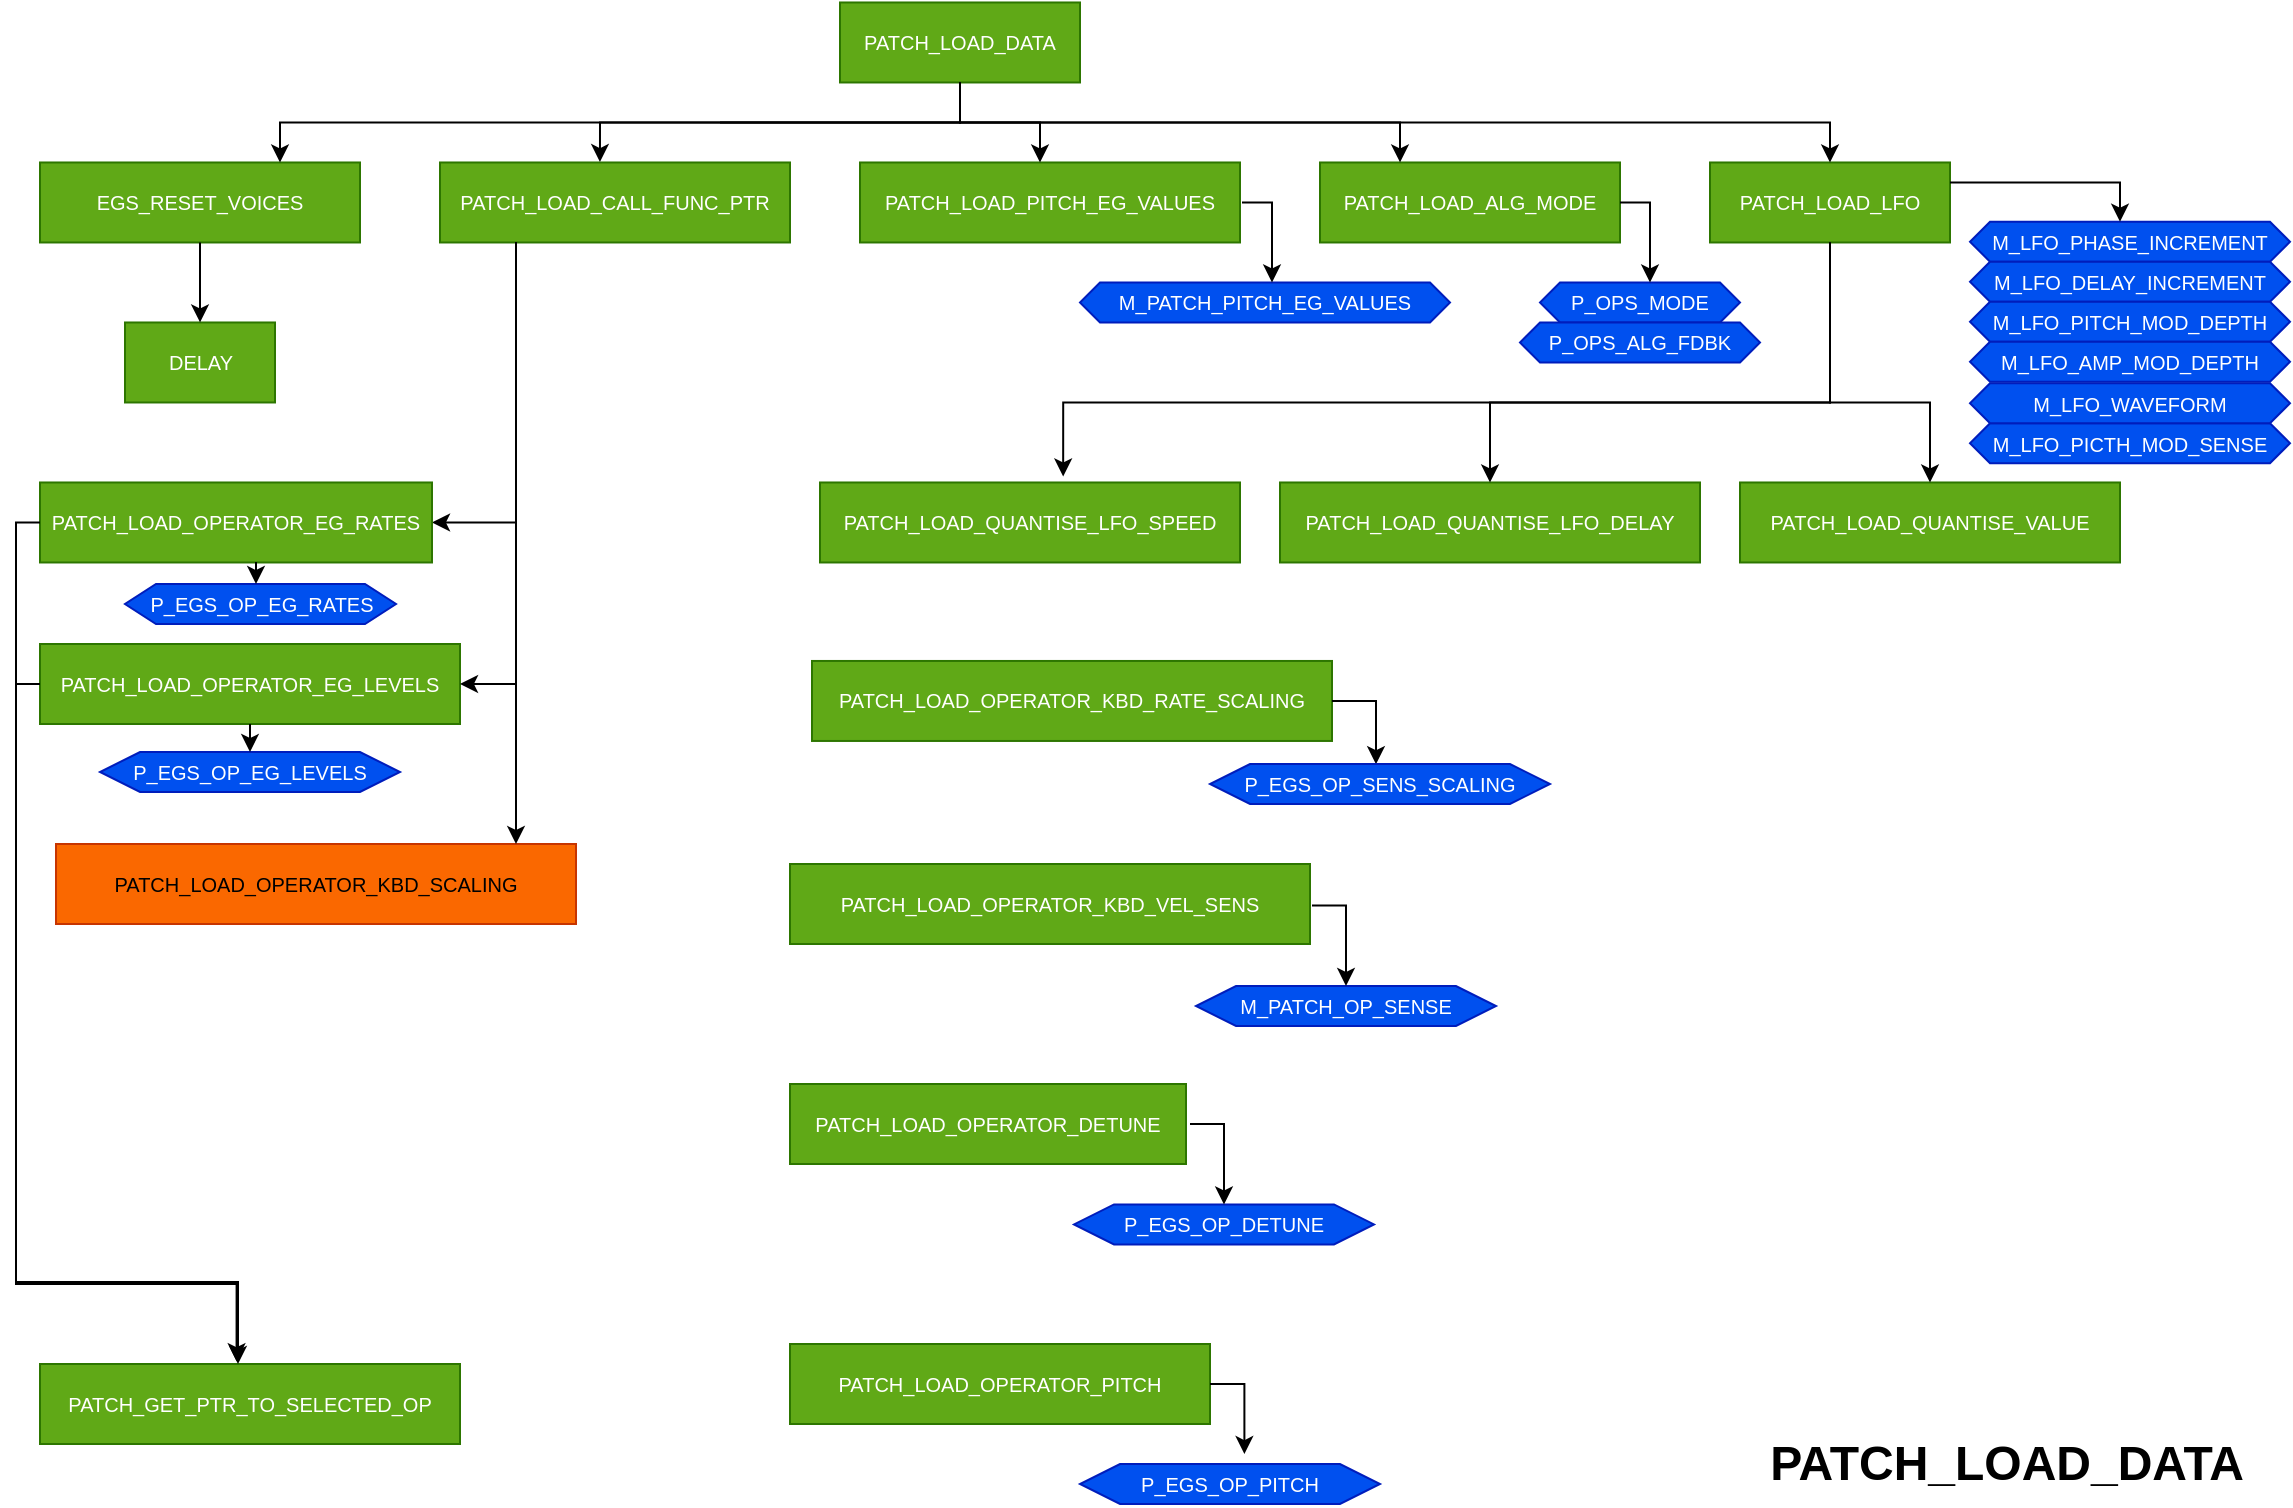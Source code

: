 <mxfile version="21.6.5" type="device">
  <diagram name="Page-1" id="undLFyx_fRWjC1I0D35y">
    <mxGraphModel dx="1113" dy="1144" grid="1" gridSize="10" guides="1" tooltips="1" connect="1" arrows="1" fold="1" page="1" pageScale="1" pageWidth="1169" pageHeight="827" math="0" shadow="0">
      <root>
        <mxCell id="0" />
        <mxCell id="1" parent="0" />
        <mxCell id="gpTX0k5Hapi8h8UuWfs9-1" value="PATCH_LOAD_DATA" style="rounded=0;whiteSpace=wrap;html=1;fontSize=10;fillColor=#60a917;fontColor=#ffffff;strokeColor=#2D7600;" parent="1" vertex="1">
          <mxGeometry x="422" y="39.24" width="120" height="40" as="geometry" />
        </mxCell>
        <mxCell id="gpTX0k5Hapi8h8UuWfs9-2" value="EGS_RESET_VOICES" style="rounded=0;whiteSpace=wrap;html=1;fontSize=10;fillColor=#60a917;fontColor=#ffffff;strokeColor=#2D7600;" parent="1" vertex="1">
          <mxGeometry x="22" y="119.24" width="160" height="40" as="geometry" />
        </mxCell>
        <mxCell id="gpTX0k5Hapi8h8UuWfs9-3" value="" style="endArrow=classic;html=1;rounded=0;entryX=0.75;entryY=0;entryDx=0;entryDy=0;edgeStyle=orthogonalEdgeStyle;" parent="1" source="gpTX0k5Hapi8h8UuWfs9-1" target="gpTX0k5Hapi8h8UuWfs9-2" edge="1">
          <mxGeometry width="50" height="50" relative="1" as="geometry">
            <mxPoint x="352" y="329.24" as="sourcePoint" />
            <mxPoint x="402" y="279.24" as="targetPoint" />
            <Array as="points">
              <mxPoint x="482" y="99.24" />
              <mxPoint x="142" y="99.24" />
            </Array>
          </mxGeometry>
        </mxCell>
        <mxCell id="gpTX0k5Hapi8h8UuWfs9-4" value="PATCH_LOAD_CALL_FUNC_PTR" style="rounded=0;whiteSpace=wrap;html=1;fontSize=10;labelBackgroundColor=none;fillColor=#60a917;fontColor=#ffffff;strokeColor=#2D7600;" parent="1" vertex="1">
          <mxGeometry x="222" y="119.24" width="175" height="40" as="geometry" />
        </mxCell>
        <mxCell id="gpTX0k5Hapi8h8UuWfs9-5" value="" style="endArrow=classic;html=1;rounded=0;entryX=0.457;entryY=-0.005;entryDx=0;entryDy=0;edgeStyle=orthogonalEdgeStyle;exitX=0.5;exitY=1;exitDx=0;exitDy=0;entryPerimeter=0;" parent="1" source="gpTX0k5Hapi8h8UuWfs9-1" target="gpTX0k5Hapi8h8UuWfs9-4" edge="1">
          <mxGeometry width="50" height="50" relative="1" as="geometry">
            <mxPoint x="372" y="89.24" as="sourcePoint" />
            <mxPoint x="270" y="139.24" as="targetPoint" />
            <Array as="points">
              <mxPoint x="482" y="99.24" />
              <mxPoint x="302" y="99.24" />
            </Array>
          </mxGeometry>
        </mxCell>
        <mxCell id="gpTX0k5Hapi8h8UuWfs9-8" value="PATCH_LOAD_PITCH_EG_VALUES" style="rounded=0;whiteSpace=wrap;html=1;fontSize=10;fillColor=#60a917;fontColor=#ffffff;strokeColor=#2D7600;" parent="1" vertex="1">
          <mxGeometry x="432" y="119.24" width="190" height="40" as="geometry" />
        </mxCell>
        <mxCell id="gpTX0k5Hapi8h8UuWfs9-11" value="" style="endArrow=classic;html=1;rounded=0;edgeStyle=orthogonalEdgeStyle;exitX=0.5;exitY=1;exitDx=0;exitDy=0;" parent="1" source="gpTX0k5Hapi8h8UuWfs9-1" edge="1">
          <mxGeometry width="50" height="50" relative="1" as="geometry">
            <mxPoint x="372" y="89.24" as="sourcePoint" />
            <mxPoint x="522" y="119.24" as="targetPoint" />
            <Array as="points">
              <mxPoint x="482" y="99.24" />
              <mxPoint x="522" y="99.24" />
            </Array>
          </mxGeometry>
        </mxCell>
        <mxCell id="gpTX0k5Hapi8h8UuWfs9-12" value="PATCH_LOAD_ALG_MODE" style="rounded=0;whiteSpace=wrap;html=1;fontSize=10;fillColor=#60a917;fontColor=#ffffff;strokeColor=#2D7600;" parent="1" vertex="1">
          <mxGeometry x="662" y="119.24" width="150" height="40" as="geometry" />
        </mxCell>
        <mxCell id="gpTX0k5Hapi8h8UuWfs9-13" value="" style="endArrow=classic;html=1;rounded=0;edgeStyle=orthogonalEdgeStyle;" parent="1" edge="1">
          <mxGeometry width="50" height="50" relative="1" as="geometry">
            <mxPoint x="362" y="99.24" as="sourcePoint" />
            <mxPoint x="702" y="119.24" as="targetPoint" />
            <Array as="points">
              <mxPoint x="702" y="99.24" />
              <mxPoint x="702" y="119.24" />
            </Array>
          </mxGeometry>
        </mxCell>
        <mxCell id="gpTX0k5Hapi8h8UuWfs9-14" value="PATCH_LOAD_LFO" style="rounded=0;whiteSpace=wrap;html=1;fontSize=10;fillColor=#60a917;fontColor=#ffffff;strokeColor=#2D7600;" parent="1" vertex="1">
          <mxGeometry x="857" y="119.24" width="120" height="40" as="geometry" />
        </mxCell>
        <mxCell id="gpTX0k5Hapi8h8UuWfs9-15" value="" style="endArrow=classic;html=1;rounded=0;entryX=0.5;entryY=0;entryDx=0;entryDy=0;edgeStyle=orthogonalEdgeStyle;exitX=0.5;exitY=1;exitDx=0;exitDy=0;" parent="1" source="gpTX0k5Hapi8h8UuWfs9-1" target="gpTX0k5Hapi8h8UuWfs9-14" edge="1">
          <mxGeometry width="50" height="50" relative="1" as="geometry">
            <mxPoint x="372" y="89.24" as="sourcePoint" />
            <mxPoint x="782" y="139.24" as="targetPoint" />
            <Array as="points">
              <mxPoint x="482" y="99.24" />
              <mxPoint x="917" y="99.24" />
            </Array>
          </mxGeometry>
        </mxCell>
        <mxCell id="gpTX0k5Hapi8h8UuWfs9-23" value="PATCH_LOAD_DATA" style="text;strokeColor=none;fillColor=none;html=1;fontSize=24;fontStyle=1;verticalAlign=middle;align=center;" parent="1" vertex="1">
          <mxGeometry x="882" y="750" width="245" height="40" as="geometry" />
        </mxCell>
        <mxCell id="1IfVXIK7xY-bAuSIrkzh-1" value="DELAY" style="rounded=0;whiteSpace=wrap;html=1;fontSize=10;fillColor=#60a917;fontColor=#ffffff;strokeColor=#2D7600;" parent="1" vertex="1">
          <mxGeometry x="64.5" y="199.24" width="75" height="40" as="geometry" />
        </mxCell>
        <mxCell id="1IfVXIK7xY-bAuSIrkzh-2" value="" style="endArrow=classic;html=1;rounded=0;entryX=0.5;entryY=0;entryDx=0;entryDy=0;edgeStyle=orthogonalEdgeStyle;exitX=0.5;exitY=1;exitDx=0;exitDy=0;" parent="1" source="gpTX0k5Hapi8h8UuWfs9-2" target="1IfVXIK7xY-bAuSIrkzh-1" edge="1">
          <mxGeometry width="50" height="50" relative="1" as="geometry">
            <mxPoint x="372" y="89.24" as="sourcePoint" />
            <mxPoint x="232" y="139.24" as="targetPoint" />
            <Array as="points">
              <mxPoint x="102" y="199.24" />
            </Array>
          </mxGeometry>
        </mxCell>
        <mxCell id="1IfVXIK7xY-bAuSIrkzh-3" value="PATCH_LOAD_QUANTISE_LFO_SPEED" style="rounded=0;whiteSpace=wrap;html=1;fontSize=10;fillColor=#60a917;fontColor=#ffffff;strokeColor=#2D7600;" parent="1" vertex="1">
          <mxGeometry x="412" y="279.24" width="210" height="40" as="geometry" />
        </mxCell>
        <mxCell id="1IfVXIK7xY-bAuSIrkzh-4" value="PATCH_LOAD_QUANTISE_LFO_DELAY" style="rounded=0;whiteSpace=wrap;html=1;fontSize=10;fillColor=#60a917;fontColor=#ffffff;strokeColor=#2D7600;" parent="1" vertex="1">
          <mxGeometry x="642" y="279.24" width="210" height="40" as="geometry" />
        </mxCell>
        <mxCell id="1IfVXIK7xY-bAuSIrkzh-5" value="PATCH_LOAD_QUANTISE_VALUE" style="rounded=0;whiteSpace=wrap;html=1;fontSize=10;fillColor=#60a917;fontColor=#ffffff;strokeColor=#2D7600;" parent="1" vertex="1">
          <mxGeometry x="872" y="279.24" width="190" height="40" as="geometry" />
        </mxCell>
        <mxCell id="1IfVXIK7xY-bAuSIrkzh-6" value="" style="endArrow=classic;html=1;rounded=0;entryX=0.5;entryY=0;entryDx=0;entryDy=0;edgeStyle=orthogonalEdgeStyle;exitX=0.5;exitY=1;exitDx=0;exitDy=0;" parent="1" source="gpTX0k5Hapi8h8UuWfs9-14" target="1IfVXIK7xY-bAuSIrkzh-5" edge="1">
          <mxGeometry width="50" height="50" relative="1" as="geometry">
            <mxPoint x="922" y="159.24" as="sourcePoint" />
            <mxPoint x="937" y="349.24" as="targetPoint" />
            <Array as="points">
              <mxPoint x="917" y="239.24" />
              <mxPoint x="967" y="239.24" />
            </Array>
          </mxGeometry>
        </mxCell>
        <mxCell id="1IfVXIK7xY-bAuSIrkzh-7" value="" style="endArrow=classic;html=1;rounded=0;entryX=0.5;entryY=0;entryDx=0;entryDy=0;edgeStyle=orthogonalEdgeStyle;exitX=0.5;exitY=1;exitDx=0;exitDy=0;" parent="1" source="gpTX0k5Hapi8h8UuWfs9-14" target="1IfVXIK7xY-bAuSIrkzh-4" edge="1">
          <mxGeometry width="50" height="50" relative="1" as="geometry">
            <mxPoint x="922" y="159.24" as="sourcePoint" />
            <mxPoint x="977" y="209.24" as="targetPoint" />
            <Array as="points">
              <mxPoint x="917" y="239.24" />
              <mxPoint x="747" y="239.24" />
            </Array>
          </mxGeometry>
        </mxCell>
        <mxCell id="1IfVXIK7xY-bAuSIrkzh-8" value="" style="endArrow=classic;html=1;rounded=0;entryX=0.579;entryY=-0.075;entryDx=0;entryDy=0;edgeStyle=orthogonalEdgeStyle;exitX=0.5;exitY=1;exitDx=0;exitDy=0;entryPerimeter=0;" parent="1" source="gpTX0k5Hapi8h8UuWfs9-14" target="1IfVXIK7xY-bAuSIrkzh-3" edge="1">
          <mxGeometry width="50" height="50" relative="1" as="geometry">
            <mxPoint x="717" y="159.24" as="sourcePoint" />
            <mxPoint x="542" y="199.24" as="targetPoint" />
            <Array as="points">
              <mxPoint x="917" y="239.24" />
              <mxPoint x="534" y="239.24" />
            </Array>
          </mxGeometry>
        </mxCell>
        <mxCell id="1IfVXIK7xY-bAuSIrkzh-9" value="" style="endArrow=classic;html=1;rounded=0;edgeStyle=orthogonalEdgeStyle;entryX=1;entryY=0.5;entryDx=0;entryDy=0;" parent="1" target="1IfVXIK7xY-bAuSIrkzh-10" edge="1">
          <mxGeometry width="50" height="50" relative="1" as="geometry">
            <mxPoint x="260" y="160" as="sourcePoint" />
            <mxPoint x="322" y="359.24" as="targetPoint" />
            <Array as="points">
              <mxPoint x="260" y="299" />
            </Array>
          </mxGeometry>
        </mxCell>
        <mxCell id="1IfVXIK7xY-bAuSIrkzh-10" value="PATCH_LOAD_OPERATOR_EG_RATES" style="rounded=0;whiteSpace=wrap;html=1;fontSize=10;fillColor=#60a917;fontColor=#ffffff;strokeColor=#2D7600;" parent="1" vertex="1">
          <mxGeometry x="22" y="279.24" width="196" height="40" as="geometry" />
        </mxCell>
        <mxCell id="1IfVXIK7xY-bAuSIrkzh-11" value="PATCH_LOAD_OPERATOR_EG_LEVELS" style="rounded=0;whiteSpace=wrap;html=1;fontSize=10;fillColor=#60a917;fontColor=#ffffff;strokeColor=#2D7600;" parent="1" vertex="1">
          <mxGeometry x="22" y="360" width="210" height="40" as="geometry" />
        </mxCell>
        <mxCell id="1IfVXIK7xY-bAuSIrkzh-12" value="PATCH_LOAD_OPERATOR_KBD_RATE_SCALING" style="rounded=0;whiteSpace=wrap;html=1;fontSize=10;fillColor=#60a917;fontColor=#ffffff;strokeColor=#2D7600;" parent="1" vertex="1">
          <mxGeometry x="408" y="368.48" width="260" height="40" as="geometry" />
        </mxCell>
        <mxCell id="1IfVXIK7xY-bAuSIrkzh-13" value="PATCH_GET_PTR_TO_SELECTED_OP" style="rounded=0;whiteSpace=wrap;html=1;fontSize=10;fillColor=#60a917;fontColor=#ffffff;strokeColor=#2D7600;" parent="1" vertex="1">
          <mxGeometry x="22" y="720" width="210" height="40" as="geometry" />
        </mxCell>
        <mxCell id="1IfVXIK7xY-bAuSIrkzh-14" value="PATCH_LOAD_OPERATOR_PITCH" style="rounded=0;whiteSpace=wrap;html=1;fontSize=10;fillColor=#60a917;fontColor=#ffffff;strokeColor=#2D7600;" parent="1" vertex="1">
          <mxGeometry x="397" y="710" width="210" height="40" as="geometry" />
        </mxCell>
        <mxCell id="1IfVXIK7xY-bAuSIrkzh-15" value="PATCH_LOAD_OPERATOR_KBD_VEL_SENS" style="rounded=0;whiteSpace=wrap;html=1;fontSize=10;fillColor=#60a917;fontColor=#ffffff;strokeColor=#2D7600;" parent="1" vertex="1">
          <mxGeometry x="397" y="470" width="260" height="40" as="geometry" />
        </mxCell>
        <mxCell id="1IfVXIK7xY-bAuSIrkzh-16" value="PATCH_LOAD_OPERATOR_DETUNE" style="rounded=0;whiteSpace=wrap;html=1;fontSize=10;fillColor=#60a917;fontColor=#ffffff;strokeColor=#2D7600;" parent="1" vertex="1">
          <mxGeometry x="397" y="580" width="198" height="40" as="geometry" />
        </mxCell>
        <mxCell id="1IfVXIK7xY-bAuSIrkzh-17" value="PATCH_LOAD_OPERATOR_KBD_SCALING" style="rounded=0;whiteSpace=wrap;html=1;fontSize=10;fillColor=#fa6800;fontColor=#000000;strokeColor=#C73500;" parent="1" vertex="1">
          <mxGeometry x="30" y="460" width="260" height="40" as="geometry" />
        </mxCell>
        <mxCell id="AaG6gOxwxbP_T1DJBGn1-2" value="" style="endArrow=classic;html=1;rounded=0;edgeStyle=orthogonalEdgeStyle;entryX=0.468;entryY=-0.035;entryDx=0;entryDy=0;entryPerimeter=0;exitX=0;exitY=0.5;exitDx=0;exitDy=0;" parent="1" source="1IfVXIK7xY-bAuSIrkzh-10" target="1IfVXIK7xY-bAuSIrkzh-13" edge="1">
          <mxGeometry width="50" height="50" relative="1" as="geometry">
            <mxPoint x="312" y="169.24" as="sourcePoint" />
            <mxPoint x="101.33" y="716.36" as="targetPoint" />
            <Array as="points">
              <mxPoint x="10" y="299" />
              <mxPoint x="10" y="680" />
              <mxPoint x="120" y="680" />
            </Array>
          </mxGeometry>
        </mxCell>
        <mxCell id="AaG6gOxwxbP_T1DJBGn1-3" value="&lt;font style=&quot;font-size: 10px;&quot;&gt;P_EGS_OP_EG_RATES&lt;/font&gt;" style="shape=hexagon;perimeter=hexagonPerimeter2;whiteSpace=wrap;html=1;fixedSize=1;fillColor=#0050ef;fontColor=#ffffff;strokeColor=#001DBC;size=15.5;" parent="1" vertex="1">
          <mxGeometry x="64.5" y="330" width="135.5" height="20" as="geometry" />
        </mxCell>
        <mxCell id="AaG6gOxwxbP_T1DJBGn1-4" value="" style="endArrow=classic;html=1;rounded=0;edgeStyle=orthogonalEdgeStyle;" parent="1" edge="1">
          <mxGeometry width="50" height="50" relative="1" as="geometry">
            <mxPoint x="130" y="319" as="sourcePoint" />
            <mxPoint x="130" y="330" as="targetPoint" />
            <Array as="points">
              <mxPoint x="130" y="330" />
            </Array>
          </mxGeometry>
        </mxCell>
        <mxCell id="AaG6gOxwxbP_T1DJBGn1-5" value="" style="endArrow=classic;html=1;rounded=0;edgeStyle=orthogonalEdgeStyle;entryX=1;entryY=0.5;entryDx=0;entryDy=0;" parent="1" target="1IfVXIK7xY-bAuSIrkzh-11" edge="1">
          <mxGeometry width="50" height="50" relative="1" as="geometry">
            <mxPoint x="260" y="159" as="sourcePoint" />
            <mxPoint x="350" y="389" as="targetPoint" />
            <Array as="points">
              <mxPoint x="260" y="159" />
              <mxPoint x="260" y="380" />
            </Array>
          </mxGeometry>
        </mxCell>
        <mxCell id="AaG6gOxwxbP_T1DJBGn1-6" value="&lt;font style=&quot;font-size: 10px;&quot;&gt;P_EGS_OP_EG_LEVELS&lt;/font&gt;" style="shape=hexagon;perimeter=hexagonPerimeter2;whiteSpace=wrap;html=1;fixedSize=1;fillColor=#0050ef;fontColor=#ffffff;strokeColor=#001DBC;" parent="1" vertex="1">
          <mxGeometry x="52" y="414" width="150" height="20" as="geometry" />
        </mxCell>
        <mxCell id="AaG6gOxwxbP_T1DJBGn1-7" value="" style="endArrow=classic;html=1;rounded=0;edgeStyle=orthogonalEdgeStyle;entryX=0.5;entryY=0;entryDx=0;entryDy=0;exitX=0.5;exitY=1;exitDx=0;exitDy=0;" parent="1" source="1IfVXIK7xY-bAuSIrkzh-11" target="AaG6gOxwxbP_T1DJBGn1-6" edge="1">
          <mxGeometry width="50" height="50" relative="1" as="geometry">
            <mxPoint x="473" y="419.24" as="sourcePoint" />
            <mxPoint x="367" y="526.24" as="targetPoint" />
            <Array as="points">
              <mxPoint x="127" y="414" />
            </Array>
          </mxGeometry>
        </mxCell>
        <mxCell id="AaG6gOxwxbP_T1DJBGn1-8" value="" style="endArrow=classic;html=1;rounded=0;edgeStyle=orthogonalEdgeStyle;exitX=0;exitY=0.5;exitDx=0;exitDy=0;" parent="1" source="1IfVXIK7xY-bAuSIrkzh-11" edge="1">
          <mxGeometry width="50" height="50" relative="1" as="geometry">
            <mxPoint x="371" y="430" as="sourcePoint" />
            <mxPoint x="121" y="720" as="targetPoint" />
            <Array as="points">
              <mxPoint x="10" y="380" />
              <mxPoint x="10" y="679" />
              <mxPoint x="121" y="679" />
            </Array>
          </mxGeometry>
        </mxCell>
        <mxCell id="AaG6gOxwxbP_T1DJBGn1-9" value="&lt;font style=&quot;font-size: 10px;&quot;&gt;M_PATCH_PITCH_EG_VALUES&lt;/font&gt;" style="shape=hexagon;perimeter=hexagonPerimeter2;whiteSpace=wrap;html=1;fixedSize=1;fillColor=#0050ef;fontColor=#ffffff;strokeColor=#001DBC;size=10;" parent="1" vertex="1">
          <mxGeometry x="542" y="179.24" width="185" height="20" as="geometry" />
        </mxCell>
        <mxCell id="AaG6gOxwxbP_T1DJBGn1-10" value="" style="endArrow=classic;html=1;rounded=0;edgeStyle=orthogonalEdgeStyle;exitX=1;exitY=0.5;exitDx=0;exitDy=0;" parent="1" edge="1">
          <mxGeometry width="50" height="50" relative="1" as="geometry">
            <mxPoint x="623" y="139.24" as="sourcePoint" />
            <mxPoint x="638" y="179.24" as="targetPoint" />
            <Array as="points">
              <mxPoint x="638" y="139.24" />
            </Array>
          </mxGeometry>
        </mxCell>
        <mxCell id="AaG6gOxwxbP_T1DJBGn1-11" value="&lt;font style=&quot;font-size: 10px;&quot;&gt;P_OPS_MODE&lt;/font&gt;" style="shape=hexagon;perimeter=hexagonPerimeter2;whiteSpace=wrap;html=1;fixedSize=1;fillColor=#0050ef;fontColor=#ffffff;strokeColor=#001DBC;size=10;" parent="1" vertex="1">
          <mxGeometry x="772" y="179.24" width="100" height="20" as="geometry" />
        </mxCell>
        <mxCell id="AaG6gOxwxbP_T1DJBGn1-12" value="&lt;font style=&quot;font-size: 10px;&quot;&gt;P_OPS_ALG_FDBK&lt;/font&gt;" style="shape=hexagon;perimeter=hexagonPerimeter2;whiteSpace=wrap;html=1;fixedSize=1;fillColor=#0050ef;fontColor=#ffffff;strokeColor=#001DBC;size=10;" parent="1" vertex="1">
          <mxGeometry x="762" y="199.24" width="120" height="20" as="geometry" />
        </mxCell>
        <mxCell id="AaG6gOxwxbP_T1DJBGn1-13" value="" style="endArrow=classic;html=1;rounded=0;edgeStyle=orthogonalEdgeStyle;exitX=1;exitY=0.5;exitDx=0;exitDy=0;" parent="1" source="gpTX0k5Hapi8h8UuWfs9-12" target="AaG6gOxwxbP_T1DJBGn1-11" edge="1">
          <mxGeometry width="50" height="50" relative="1" as="geometry">
            <mxPoint x="633" y="149.24" as="sourcePoint" />
            <mxPoint x="827" y="180" as="targetPoint" />
            <Array as="points">
              <mxPoint x="827" y="139" />
            </Array>
          </mxGeometry>
        </mxCell>
        <mxCell id="AaG6gOxwxbP_T1DJBGn1-14" value="&lt;font style=&quot;font-size: 10px;&quot;&gt;M_LFO_PHASE_INCREMENT&lt;/font&gt;" style="shape=hexagon;perimeter=hexagonPerimeter2;whiteSpace=wrap;html=1;fixedSize=1;fillColor=#0050ef;fontColor=#ffffff;strokeColor=#001DBC;size=10;" parent="1" vertex="1">
          <mxGeometry x="987" y="148.86" width="160" height="20" as="geometry" />
        </mxCell>
        <mxCell id="AaG6gOxwxbP_T1DJBGn1-16" value="&lt;font style=&quot;font-size: 10px;&quot;&gt;M_LFO_DELAY_INCREMENT&lt;/font&gt;" style="shape=hexagon;perimeter=hexagonPerimeter2;whiteSpace=wrap;html=1;fixedSize=1;fillColor=#0050ef;fontColor=#ffffff;strokeColor=#001DBC;size=10;" parent="1" vertex="1">
          <mxGeometry x="987" y="168.86" width="160" height="20" as="geometry" />
        </mxCell>
        <mxCell id="AaG6gOxwxbP_T1DJBGn1-17" value="&lt;font style=&quot;font-size: 10px;&quot;&gt;M_LFO_PITCH_MOD_DEPTH&lt;/font&gt;" style="shape=hexagon;perimeter=hexagonPerimeter2;whiteSpace=wrap;html=1;fixedSize=1;fillColor=#0050ef;fontColor=#ffffff;strokeColor=#001DBC;size=10;" parent="1" vertex="1">
          <mxGeometry x="987" y="188.86" width="160" height="20" as="geometry" />
        </mxCell>
        <mxCell id="AaG6gOxwxbP_T1DJBGn1-18" value="&lt;font style=&quot;font-size: 10px;&quot;&gt;M_LFO_PICTH_MOD_SENSE&lt;/font&gt;" style="shape=hexagon;perimeter=hexagonPerimeter2;whiteSpace=wrap;html=1;fixedSize=1;fillColor=#0050ef;fontColor=#ffffff;strokeColor=#001DBC;size=10;" parent="1" vertex="1">
          <mxGeometry x="987" y="249.62" width="160" height="20" as="geometry" />
        </mxCell>
        <mxCell id="AaG6gOxwxbP_T1DJBGn1-19" value="&lt;font style=&quot;font-size: 10px;&quot;&gt;M_LFO_AMP_MOD_DEPTH&lt;/font&gt;" style="shape=hexagon;perimeter=hexagonPerimeter2;whiteSpace=wrap;html=1;fixedSize=1;fillColor=#0050ef;fontColor=#ffffff;strokeColor=#001DBC;size=10;" parent="1" vertex="1">
          <mxGeometry x="987" y="208.86" width="160" height="20" as="geometry" />
        </mxCell>
        <mxCell id="AaG6gOxwxbP_T1DJBGn1-20" value="&lt;font style=&quot;font-size: 10px;&quot;&gt;M_LFO_WAVEFORM&lt;/font&gt;" style="shape=hexagon;perimeter=hexagonPerimeter2;whiteSpace=wrap;html=1;fixedSize=1;fillColor=#0050ef;fontColor=#ffffff;strokeColor=#001DBC;size=10;" parent="1" vertex="1">
          <mxGeometry x="987" y="229.62" width="160" height="20" as="geometry" />
        </mxCell>
        <mxCell id="AaG6gOxwxbP_T1DJBGn1-21" value="" style="endArrow=classic;html=1;rounded=0;edgeStyle=orthogonalEdgeStyle;exitX=1;exitY=0.25;exitDx=0;exitDy=0;" parent="1" source="gpTX0k5Hapi8h8UuWfs9-14" edge="1">
          <mxGeometry width="50" height="50" relative="1" as="geometry">
            <mxPoint x="1047" y="108.86" as="sourcePoint" />
            <mxPoint x="1062" y="148.86" as="targetPoint" />
            <Array as="points">
              <mxPoint x="1062" y="129" />
            </Array>
          </mxGeometry>
        </mxCell>
        <mxCell id="AaG6gOxwxbP_T1DJBGn1-23" value="" style="endArrow=classic;html=1;rounded=0;edgeStyle=orthogonalEdgeStyle;" parent="1" edge="1">
          <mxGeometry width="50" height="50" relative="1" as="geometry">
            <mxPoint x="260" y="159" as="sourcePoint" />
            <mxPoint x="260" y="460" as="targetPoint" />
            <Array as="points">
              <mxPoint x="260" y="460" />
            </Array>
          </mxGeometry>
        </mxCell>
        <mxCell id="AaG6gOxwxbP_T1DJBGn1-24" value="&lt;font style=&quot;font-size: 10px;&quot;&gt;P_EGS_OP_DETUNE&lt;/font&gt;" style="shape=hexagon;perimeter=hexagonPerimeter2;whiteSpace=wrap;html=1;fixedSize=1;fillColor=#0050ef;fontColor=#ffffff;strokeColor=#001DBC;" parent="1" vertex="1">
          <mxGeometry x="539" y="640.24" width="150" height="20" as="geometry" />
        </mxCell>
        <mxCell id="AaG6gOxwxbP_T1DJBGn1-25" value="" style="endArrow=classic;html=1;rounded=0;edgeStyle=orthogonalEdgeStyle;entryX=0.5;entryY=0;entryDx=0;entryDy=0;" parent="1" target="AaG6gOxwxbP_T1DJBGn1-24" edge="1">
          <mxGeometry width="50" height="50" relative="1" as="geometry">
            <mxPoint x="597" y="600" as="sourcePoint" />
            <mxPoint x="498" y="707.24" as="targetPoint" />
            <Array as="points">
              <mxPoint x="614" y="600.24" />
            </Array>
          </mxGeometry>
        </mxCell>
        <mxCell id="AaG6gOxwxbP_T1DJBGn1-26" value="&lt;font style=&quot;font-size: 10px;&quot;&gt;M_PATCH_OP_SENSE&lt;/font&gt;" style="shape=hexagon;perimeter=hexagonPerimeter2;whiteSpace=wrap;html=1;fixedSize=1;fillColor=#0050ef;fontColor=#ffffff;strokeColor=#001DBC;" parent="1" vertex="1">
          <mxGeometry x="600" y="531" width="150" height="20" as="geometry" />
        </mxCell>
        <mxCell id="AaG6gOxwxbP_T1DJBGn1-27" value="" style="endArrow=classic;html=1;rounded=0;edgeStyle=orthogonalEdgeStyle;entryX=0.5;entryY=0;entryDx=0;entryDy=0;" parent="1" target="AaG6gOxwxbP_T1DJBGn1-26" edge="1">
          <mxGeometry width="50" height="50" relative="1" as="geometry">
            <mxPoint x="658" y="490.76" as="sourcePoint" />
            <mxPoint x="559" y="598" as="targetPoint" />
            <Array as="points">
              <mxPoint x="675" y="491" />
            </Array>
          </mxGeometry>
        </mxCell>
        <mxCell id="AaG6gOxwxbP_T1DJBGn1-28" value="" style="endArrow=classic;html=1;rounded=0;edgeStyle=orthogonalEdgeStyle;entryX=0.489;entryY=0.005;entryDx=0;entryDy=0;exitX=1;exitY=0.5;exitDx=0;exitDy=0;entryPerimeter=0;" parent="1" source="1IfVXIK7xY-bAuSIrkzh-12" target="AaG6gOxwxbP_T1DJBGn1-29" edge="1">
          <mxGeometry width="50" height="50" relative="1" as="geometry">
            <mxPoint x="579" y="469.24" as="sourcePoint" />
            <mxPoint x="596" y="509.24" as="targetPoint" />
            <Array as="points">
              <mxPoint x="690" y="388" />
              <mxPoint x="690" y="420" />
            </Array>
          </mxGeometry>
        </mxCell>
        <mxCell id="AaG6gOxwxbP_T1DJBGn1-29" value="&lt;font style=&quot;font-size: 10px;&quot;&gt;P_EGS_OP_SENS_SCALING&lt;/font&gt;" style="shape=hexagon;perimeter=hexagonPerimeter2;whiteSpace=wrap;html=1;fixedSize=1;fillColor=#0050ef;fontColor=#ffffff;strokeColor=#001DBC;" parent="1" vertex="1">
          <mxGeometry x="607" y="420" width="170" height="20" as="geometry" />
        </mxCell>
        <mxCell id="FmPOsc9WVM1Rsh5dkwBG-1" value="&lt;font style=&quot;font-size: 10px;&quot;&gt;P_EGS_OP_PITCH&lt;/font&gt;" style="shape=hexagon;perimeter=hexagonPerimeter2;whiteSpace=wrap;html=1;fixedSize=1;fillColor=#0050ef;fontColor=#ffffff;strokeColor=#001DBC;" vertex="1" parent="1">
          <mxGeometry x="542" y="770" width="150" height="20" as="geometry" />
        </mxCell>
        <mxCell id="FmPOsc9WVM1Rsh5dkwBG-2" value="" style="endArrow=classic;html=1;rounded=0;edgeStyle=orthogonalEdgeStyle;entryX=0.548;entryY=-0.248;entryDx=0;entryDy=0;exitX=1;exitY=0.5;exitDx=0;exitDy=0;entryPerimeter=0;" edge="1" parent="1" source="1IfVXIK7xY-bAuSIrkzh-14" target="FmPOsc9WVM1Rsh5dkwBG-1">
          <mxGeometry width="50" height="50" relative="1" as="geometry">
            <mxPoint x="607" y="610" as="sourcePoint" />
            <mxPoint x="624" y="650" as="targetPoint" />
            <Array as="points">
              <mxPoint x="624" y="730" />
            </Array>
          </mxGeometry>
        </mxCell>
      </root>
    </mxGraphModel>
  </diagram>
</mxfile>
